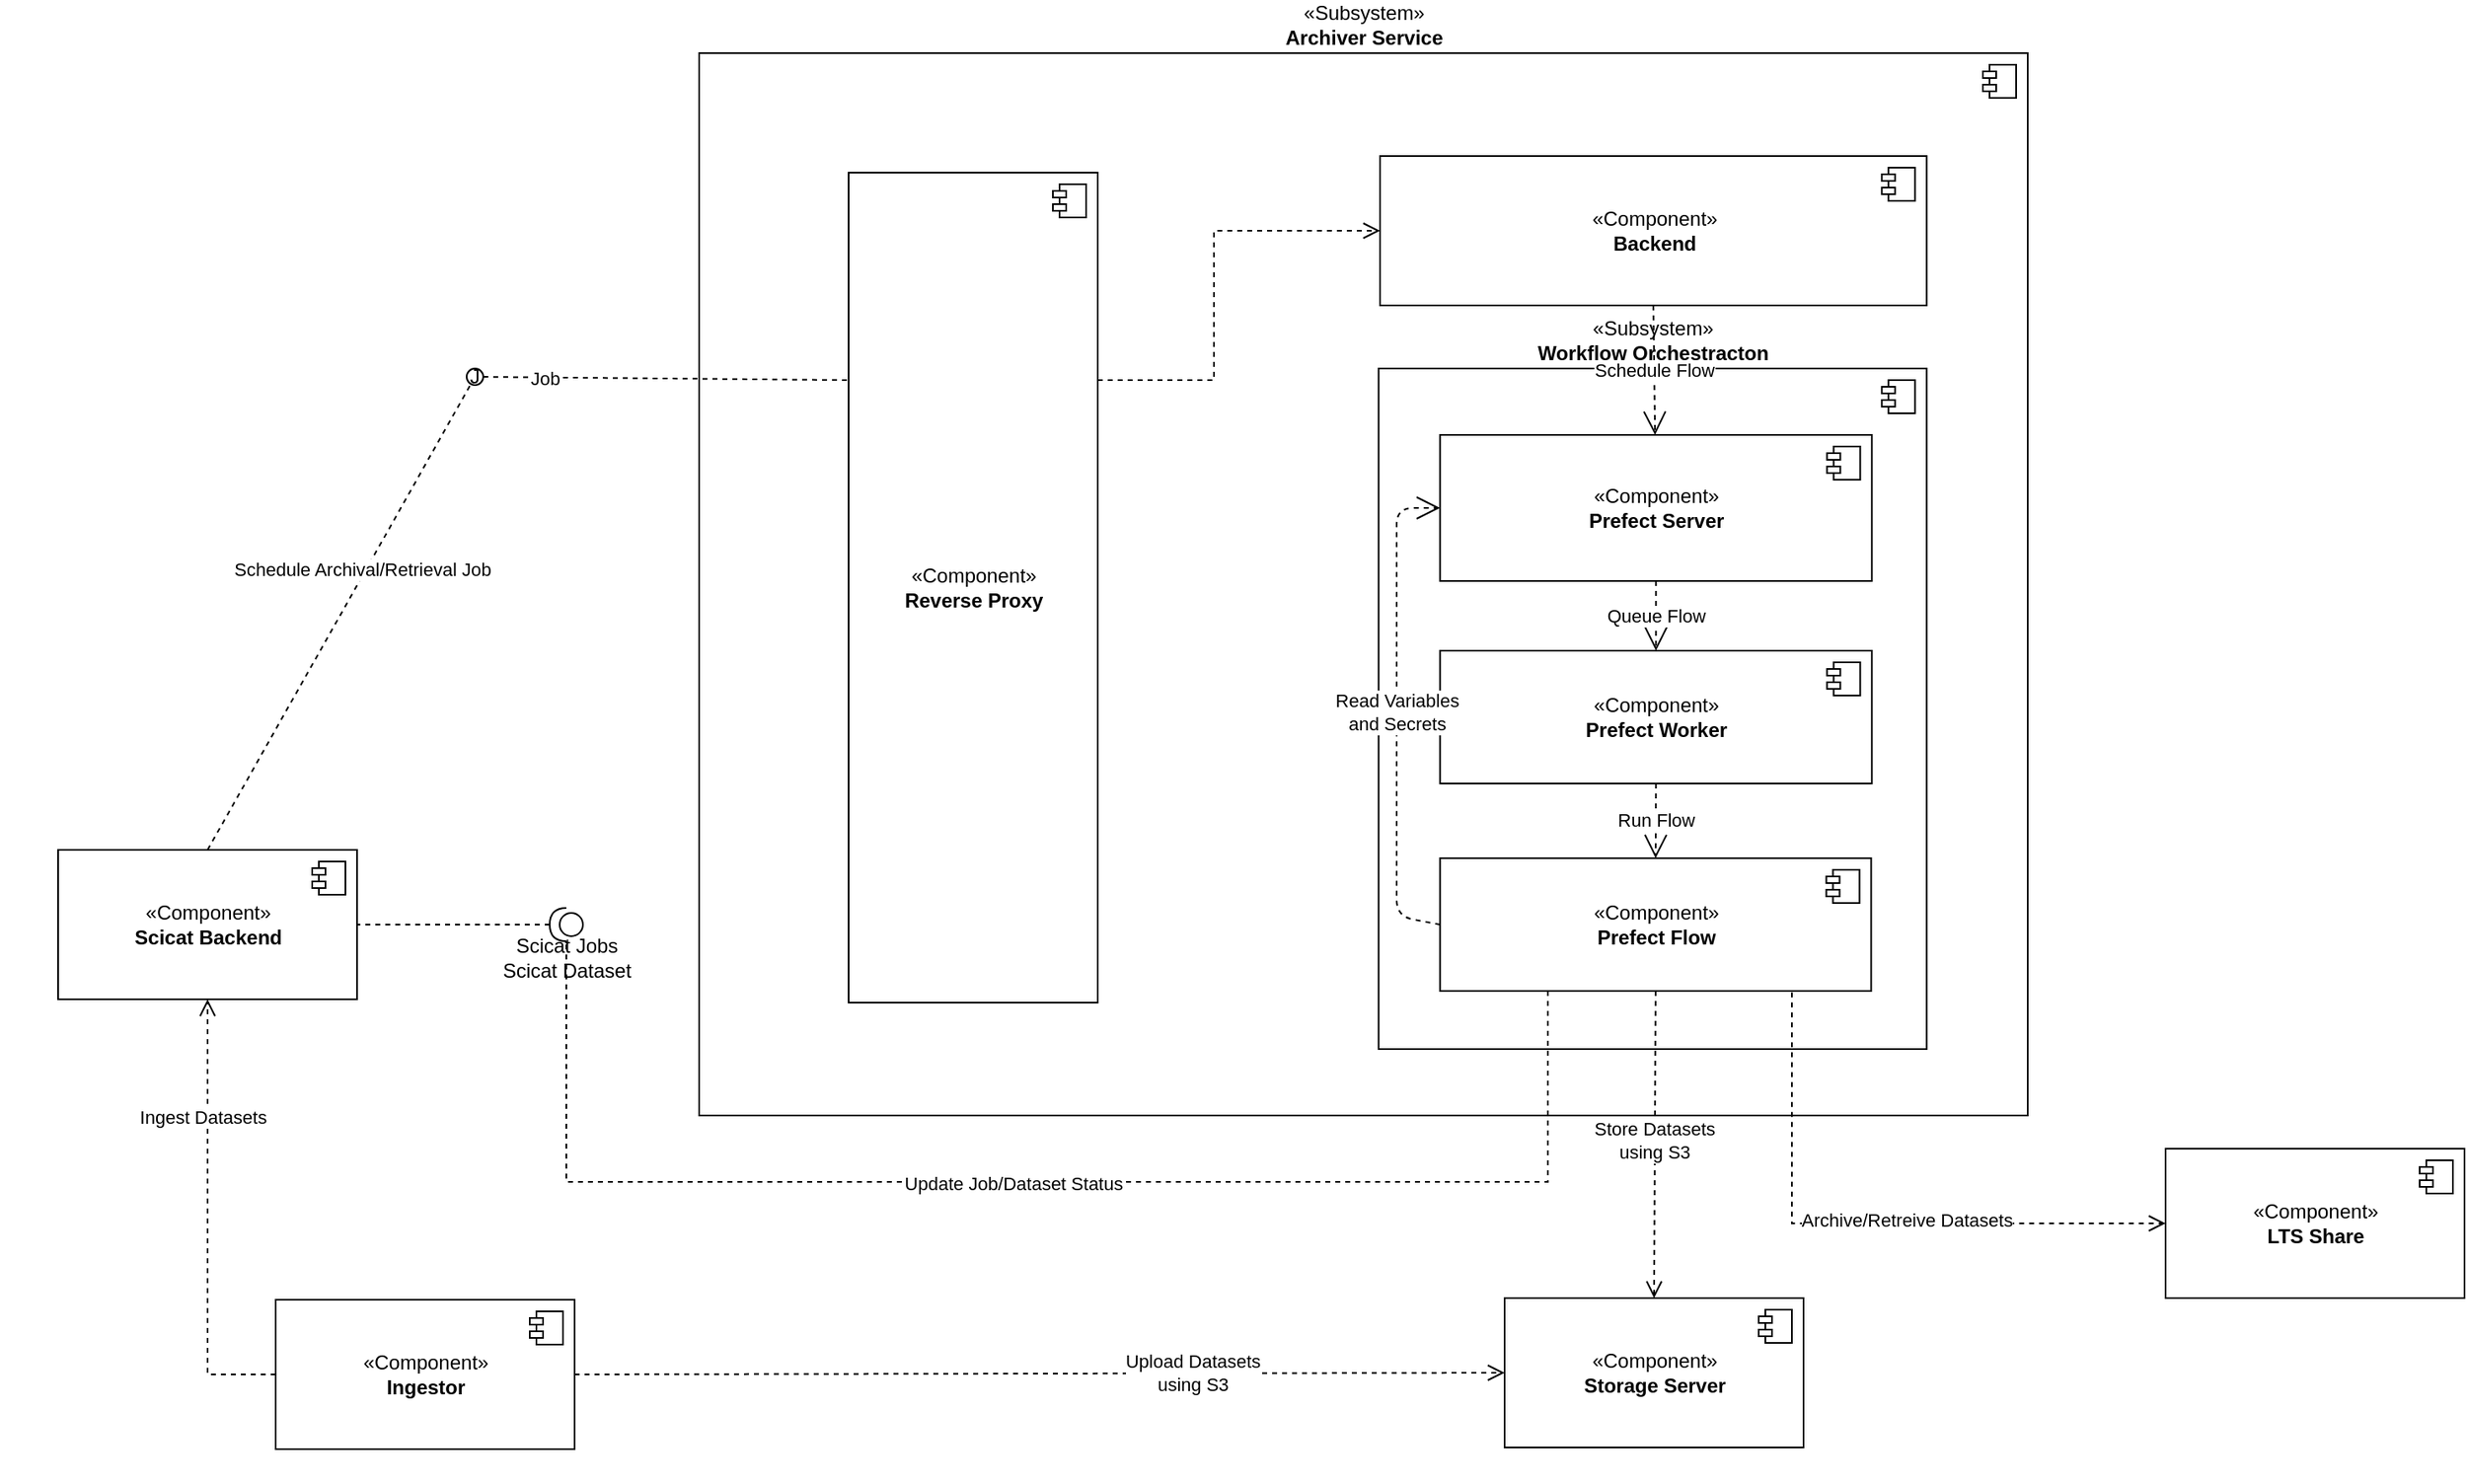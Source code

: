 <mxfile>
    <diagram id="yUpXesffEtbtTizqdA8Y" name="Page-1">
        <mxGraphModel dx="1177" dy="773" grid="1" gridSize="10" guides="1" tooltips="1" connect="1" arrows="1" fold="1" page="1" pageScale="1" pageWidth="850" pageHeight="1100" math="0" shadow="0">
            <root>
                <mxCell id="0"/>
                <mxCell id="1" parent="0"/>
                <mxCell id="69" value="" style="group" vertex="1" connectable="0" parent="1">
                    <mxGeometry x="740" y="40" width="800" height="640" as="geometry"/>
                </mxCell>
                <mxCell id="67" value="«Subsystem»&lt;br&gt;&lt;b&gt;Archiver Service&lt;/b&gt;" style="html=1;dropTarget=0;align=center;labelPosition=center;verticalLabelPosition=top;verticalAlign=bottom;" vertex="1" parent="69">
                    <mxGeometry width="800" height="640" as="geometry"/>
                </mxCell>
                <mxCell id="68" value="" style="shape=module;jettyWidth=8;jettyHeight=4;" vertex="1" parent="67">
                    <mxGeometry x="1" width="20" height="20" relative="1" as="geometry">
                        <mxPoint x="-27" y="7" as="offset"/>
                    </mxGeometry>
                </mxCell>
                <mxCell id="27" value="«Component»&lt;br&gt;&lt;b&gt;Backend&lt;/b&gt;" style="html=1;dropTarget=0;" parent="69" vertex="1">
                    <mxGeometry x="410.003" y="62" width="329.143" height="90" as="geometry"/>
                </mxCell>
                <mxCell id="28" value="" style="shape=module;jettyWidth=8;jettyHeight=4;" parent="27" vertex="1">
                    <mxGeometry x="1" width="20" height="20" relative="1" as="geometry">
                        <mxPoint x="-27" y="7" as="offset"/>
                    </mxGeometry>
                </mxCell>
                <mxCell id="65" value="«Component»&lt;br&gt;&lt;b&gt;Reverse Proxy&lt;/b&gt;" style="html=1;dropTarget=0;" parent="69" vertex="1">
                    <mxGeometry x="90" y="72" width="150" height="500" as="geometry"/>
                </mxCell>
                <mxCell id="66" value="" style="shape=module;jettyWidth=8;jettyHeight=4;" parent="65" vertex="1">
                    <mxGeometry x="1" width="20" height="20" relative="1" as="geometry">
                        <mxPoint x="-27" y="7" as="offset"/>
                    </mxGeometry>
                </mxCell>
                <mxCell id="81" value="" style="edgeStyle=elbowEdgeStyle;elbow=horizontal;endArrow=open;html=1;curved=0;rounded=0;endSize=8;startSize=8;entryX=0;entryY=0.5;entryDx=0;entryDy=0;dashed=1;exitX=1;exitY=0.25;exitDx=0;exitDy=0;endFill=0;" edge="1" parent="69" source="65" target="27">
                    <mxGeometry width="50" height="50" relative="1" as="geometry">
                        <mxPoint x="290.424" y="90" as="sourcePoint"/>
                        <mxPoint x="290" y="258" as="targetPoint"/>
                        <Array as="points">
                            <mxPoint x="310" y="130"/>
                            <mxPoint x="565" y="148"/>
                        </Array>
                    </mxGeometry>
                </mxCell>
                <mxCell id="97" value="" style="group" vertex="1" connectable="0" parent="69">
                    <mxGeometry x="409.15" y="190" width="330" height="410" as="geometry"/>
                </mxCell>
                <mxCell id="93" value="&lt;div style=&quot;text-align: center;&quot;&gt;&lt;span style=&quot;background-color: initial;&quot;&gt;«Subsystem»&lt;/span&gt;&lt;/div&gt;&lt;b&gt;Workflow Orchestracton&lt;/b&gt;" style="html=1;dropTarget=0;labelPosition=center;verticalLabelPosition=top;align=center;verticalAlign=bottom;" vertex="1" parent="97">
                    <mxGeometry width="330" height="410" as="geometry"/>
                </mxCell>
                <mxCell id="94" value="" style="shape=module;jettyWidth=8;jettyHeight=4;" vertex="1" parent="93">
                    <mxGeometry x="1" width="20" height="20" relative="1" as="geometry">
                        <mxPoint x="-27" y="7" as="offset"/>
                    </mxGeometry>
                </mxCell>
                <mxCell id="23" value="«Component»&lt;br&gt;&lt;b&gt;Prefect Server&lt;/b&gt;" style="html=1;dropTarget=0;" parent="97" vertex="1">
                    <mxGeometry x="37" y="40" width="260" height="88" as="geometry"/>
                </mxCell>
                <mxCell id="24" value="" style="shape=module;jettyWidth=8;jettyHeight=4;" parent="23" vertex="1">
                    <mxGeometry x="1" width="20" height="20" relative="1" as="geometry">
                        <mxPoint x="-27" y="7" as="offset"/>
                    </mxGeometry>
                </mxCell>
                <mxCell id="12" value="«Component»&lt;br&gt;&lt;b&gt;Prefect Worker&lt;/b&gt;" style="html=1;dropTarget=0;" parent="97" vertex="1">
                    <mxGeometry x="37" y="170" width="260" height="80" as="geometry"/>
                </mxCell>
                <mxCell id="13" value="" style="shape=module;jettyWidth=8;jettyHeight=4;" parent="12" vertex="1">
                    <mxGeometry x="1" width="20" height="20" relative="1" as="geometry">
                        <mxPoint x="-27" y="7" as="offset"/>
                    </mxGeometry>
                </mxCell>
                <mxCell id="14" value="«Component»&lt;br&gt;&lt;b&gt;Prefect Flow&lt;/b&gt;" style="html=1;dropTarget=0;" parent="97" vertex="1">
                    <mxGeometry x="37" y="295" width="259.57" height="80" as="geometry"/>
                </mxCell>
                <mxCell id="15" value="" style="shape=module;jettyWidth=8;jettyHeight=4;" parent="14" vertex="1">
                    <mxGeometry x="1" width="20" height="20" relative="1" as="geometry">
                        <mxPoint x="-27" y="7" as="offset"/>
                    </mxGeometry>
                </mxCell>
                <mxCell id="89" value="Queue Flow" style="endArrow=open;endSize=12;dashed=1;html=1;exitX=0.5;exitY=1;exitDx=0;exitDy=0;entryX=0.5;entryY=0;entryDx=0;entryDy=0;" edge="1" parent="97" source="23" target="12">
                    <mxGeometry width="160" relative="1" as="geometry">
                        <mxPoint x="1314.434" y="342" as="sourcePoint"/>
                        <mxPoint x="1314.434" y="402" as="targetPoint"/>
                    </mxGeometry>
                </mxCell>
                <mxCell id="92" value="Read Variables&lt;br&gt;and Secrets" style="endArrow=open;endSize=12;dashed=1;html=1;exitX=0;exitY=0.5;exitDx=0;exitDy=0;entryX=0;entryY=0.5;entryDx=0;entryDy=0;" edge="1" parent="97" source="14" target="23">
                    <mxGeometry width="160" relative="1" as="geometry">
                        <mxPoint x="1324.434" y="352" as="sourcePoint"/>
                        <mxPoint x="1324.574" y="410" as="targetPoint"/>
                        <Array as="points">
                            <mxPoint x="10.85" y="330"/>
                            <mxPoint x="10.85" y="240"/>
                            <mxPoint x="10.85" y="84"/>
                        </Array>
                    </mxGeometry>
                </mxCell>
                <mxCell id="91" value="Run Flow" style="endArrow=open;endSize=12;dashed=1;html=1;exitX=0.5;exitY=1;exitDx=0;exitDy=0;entryX=0.5;entryY=0;entryDx=0;entryDy=0;" edge="1" parent="97" source="12" target="14">
                    <mxGeometry width="160" relative="1" as="geometry">
                        <mxPoint x="1314.434" y="492" as="sourcePoint"/>
                        <mxPoint x="1314.574" y="550" as="targetPoint"/>
                    </mxGeometry>
                </mxCell>
                <mxCell id="88" value="Schedule Flow" style="endArrow=open;endSize=12;dashed=1;html=1;exitX=0.5;exitY=1;exitDx=0;exitDy=0;" edge="1" parent="69" source="27" target="23">
                    <mxGeometry width="160" relative="1" as="geometry">
                        <mxPoint x="570" y="170" as="sourcePoint"/>
                        <mxPoint x="730" y="170" as="targetPoint"/>
                    </mxGeometry>
                </mxCell>
                <mxCell id="32" value="" style="group" parent="1" vertex="1" connectable="0">
                    <mxGeometry x="319" y="470" width="250" height="160" as="geometry"/>
                </mxCell>
                <mxCell id="40" value="" style="group" parent="32" vertex="1" connectable="0">
                    <mxGeometry width="250" height="160" as="geometry"/>
                </mxCell>
                <mxCell id="34" value="«Component»&lt;br&gt;&lt;b&gt;Scicat Backend&lt;/b&gt;" style="html=1;dropTarget=0;" parent="40" vertex="1">
                    <mxGeometry x="35" y="50" width="180" height="90" as="geometry"/>
                </mxCell>
                <mxCell id="35" value="" style="shape=module;jettyWidth=8;jettyHeight=4;" parent="34" vertex="1">
                    <mxGeometry x="1" width="20" height="20" relative="1" as="geometry">
                        <mxPoint x="-27" y="7" as="offset"/>
                    </mxGeometry>
                </mxCell>
                <mxCell id="36" value="" style="group" parent="1" vertex="1" connectable="0">
                    <mxGeometry x="1190" y="740" width="250" height="160" as="geometry"/>
                </mxCell>
                <mxCell id="38" value="«Component»&lt;br&gt;&lt;b&gt;Storage Server&lt;/b&gt;" style="html=1;dropTarget=0;" parent="36" vertex="1">
                    <mxGeometry x="35" y="50" width="180" height="90" as="geometry"/>
                </mxCell>
                <mxCell id="39" value="" style="shape=module;jettyWidth=8;jettyHeight=4;" parent="38" vertex="1">
                    <mxGeometry x="1" width="20" height="20" relative="1" as="geometry">
                        <mxPoint x="-27" y="7" as="offset"/>
                    </mxGeometry>
                </mxCell>
                <mxCell id="44" value="" style="group" parent="1" vertex="1" connectable="0">
                    <mxGeometry x="450" y="741" width="250" height="160" as="geometry"/>
                </mxCell>
                <mxCell id="46" value="«Component»&lt;br&gt;&lt;b&gt;Ingestor&lt;/b&gt;" style="html=1;dropTarget=0;" parent="44" vertex="1">
                    <mxGeometry x="35" y="50" width="180" height="90" as="geometry"/>
                </mxCell>
                <mxCell id="47" value="" style="shape=module;jettyWidth=8;jettyHeight=4;" parent="46" vertex="1">
                    <mxGeometry x="1" width="20" height="20" relative="1" as="geometry">
                        <mxPoint x="-27" y="7" as="offset"/>
                    </mxGeometry>
                </mxCell>
                <mxCell id="48" value="" style="edgeStyle=elbowEdgeStyle;elbow=horizontal;endArrow=open;html=1;curved=0;rounded=0;endSize=8;startSize=8;entryX=0.5;entryY=0;entryDx=0;entryDy=0;dashed=1;exitX=0.5;exitY=1;exitDx=0;exitDy=0;endFill=0;" parent="1" source="14" target="38" edge="1">
                    <mxGeometry width="50" height="50" relative="1" as="geometry">
                        <mxPoint x="1290" y="710" as="sourcePoint"/>
                        <mxPoint x="1320" y="640" as="targetPoint"/>
                        <Array as="points">
                            <mxPoint x="1315" y="720"/>
                            <mxPoint x="1590" y="680"/>
                        </Array>
                    </mxGeometry>
                </mxCell>
                <mxCell id="83" value="Store Datasets&lt;br&gt;using S3" style="edgeLabel;html=1;align=center;verticalAlign=middle;resizable=0;points=[];" vertex="1" connectable="0" parent="48">
                    <mxGeometry x="-0.021" relative="1" as="geometry">
                        <mxPoint as="offset"/>
                    </mxGeometry>
                </mxCell>
                <mxCell id="50" value="" style="edgeStyle=elbowEdgeStyle;elbow=horizontal;endArrow=open;html=1;curved=0;rounded=0;endSize=8;startSize=8;entryX=0;entryY=0.5;entryDx=0;entryDy=0;dashed=1;jumpStyle=gap;startArrow=none;exitX=1;exitY=0.5;exitDx=0;exitDy=0;endFill=0;" parent="1" source="46" target="38" edge="1">
                    <mxGeometry width="50" height="50" relative="1" as="geometry">
                        <mxPoint x="1560" y="850" as="sourcePoint"/>
                        <mxPoint x="1205" y="395" as="targetPoint"/>
                        <Array as="points">
                            <mxPoint x="980" y="880"/>
                        </Array>
                    </mxGeometry>
                </mxCell>
                <mxCell id="82" value="Upload Datasets&lt;br&gt;using S3" style="edgeLabel;html=1;align=center;verticalAlign=middle;resizable=0;points=[];" vertex="1" connectable="0" parent="50">
                    <mxGeometry x="0.328" relative="1" as="geometry">
                        <mxPoint as="offset"/>
                    </mxGeometry>
                </mxCell>
                <mxCell id="51" value="" style="edgeStyle=elbowEdgeStyle;elbow=horizontal;endArrow=open;html=1;curved=0;rounded=0;endSize=8;startSize=8;exitX=0;exitY=0.5;exitDx=0;exitDy=0;dashed=1;entryX=0.5;entryY=1;entryDx=0;entryDy=0;endFill=0;" parent="1" source="46" target="34" edge="1">
                    <mxGeometry width="50" height="50" relative="1" as="geometry">
                        <mxPoint x="1015" y="882.5" as="sourcePoint"/>
                        <mxPoint x="230" y="710" as="targetPoint"/>
                        <Array as="points">
                            <mxPoint x="444" y="730"/>
                        </Array>
                    </mxGeometry>
                </mxCell>
                <mxCell id="85" value="Ingest Datasets" style="edgeLabel;html=1;align=center;verticalAlign=middle;resizable=0;points=[];" vertex="1" connectable="0" parent="51">
                    <mxGeometry x="0.468" y="3" relative="1" as="geometry">
                        <mxPoint as="offset"/>
                    </mxGeometry>
                </mxCell>
                <mxCell id="54" value="" style="rounded=0;orthogonalLoop=1;jettySize=auto;html=1;endArrow=none;endFill=0;sketch=0;targetPerimeterSpacing=0;dashed=1;fontFamily=Helvetica;fontSize=11;fontColor=default;align=center;startSize=8;endSize=8;strokeColor=default;edgeStyle=elbowEdgeStyle;elbow=horizontal;startArrow=none;" parent="1" source="64" target="34" edge="1">
                    <mxGeometry width="50" height="50" relative="1" as="geometry">
                        <mxPoint x="1015" y="882.5" as="sourcePoint"/>
                        <mxPoint x="1205" y="395" as="targetPoint"/>
                        <Array as="points"/>
                    </mxGeometry>
                </mxCell>
                <mxCell id="57" value="" style="rounded=0;orthogonalLoop=1;jettySize=auto;html=1;endArrow=none;endFill=0;sketch=0;sourcePerimeterSpacing=0;targetPerimeterSpacing=0;dashed=1;jumpStyle=arc;exitX=0.5;exitY=0;exitDx=0;exitDy=0;" parent="1" source="34" target="59" edge="1">
                    <mxGeometry relative="1" as="geometry">
                        <mxPoint x="620" y="265" as="sourcePoint"/>
                    </mxGeometry>
                </mxCell>
                <mxCell id="86" value="Schedule Archival/Retrieval Job" style="edgeLabel;html=1;align=center;verticalAlign=middle;resizable=0;points=[];" vertex="1" connectable="0" parent="57">
                    <mxGeometry x="0.198" y="2" relative="1" as="geometry">
                        <mxPoint as="offset"/>
                    </mxGeometry>
                </mxCell>
                <mxCell id="63" value="" style="rounded=0;orthogonalLoop=1;jettySize=auto;html=1;endArrow=none;endFill=0;sketch=0;sourcePerimeterSpacing=0;dashed=1;fontFamily=Helvetica;fontSize=11;fontColor=default;align=center;startSize=8;endSize=8;strokeColor=default;edgeStyle=elbowEdgeStyle;elbow=horizontal;exitX=0.25;exitY=1;exitDx=0;exitDy=0;" parent="1" source="14" target="64" edge="1">
                    <mxGeometry width="50" height="50" relative="1" as="geometry">
                        <mxPoint x="825" y="895" as="sourcePoint"/>
                        <mxPoint x="335" y="565" as="targetPoint"/>
                        <Array as="points">
                            <mxPoint x="1010" y="720"/>
                        </Array>
                    </mxGeometry>
                </mxCell>
                <mxCell id="87" value="Update Job/Dataset Status" style="edgeLabel;html=1;align=center;verticalAlign=middle;resizable=0;points=[];" vertex="1" connectable="0" parent="63">
                    <mxGeometry x="0.027" y="1" relative="1" as="geometry">
                        <mxPoint as="offset"/>
                    </mxGeometry>
                </mxCell>
                <mxCell id="64" value="Scicat Jobs&lt;br&gt;Scicat Dataset" style="shape=providedRequiredInterface;html=1;verticalLabelPosition=bottom;sketch=0;flipV=1;flipH=1;" parent="1" vertex="1">
                    <mxGeometry x="650" y="555" width="20" height="20" as="geometry"/>
                </mxCell>
                <mxCell id="29" value="«Component»&lt;br&gt;&lt;b&gt;LTS Share&lt;/b&gt;" style="html=1;dropTarget=0;" parent="1" vertex="1">
                    <mxGeometry x="1623" y="700" width="180" height="90" as="geometry"/>
                </mxCell>
                <mxCell id="30" value="" style="shape=module;jettyWidth=8;jettyHeight=4;" parent="29" vertex="1">
                    <mxGeometry x="1" width="20" height="20" relative="1" as="geometry">
                        <mxPoint x="-27" y="7" as="offset"/>
                    </mxGeometry>
                </mxCell>
                <mxCell id="49" value="" style="edgeStyle=elbowEdgeStyle;elbow=horizontal;endArrow=open;html=1;curved=0;rounded=0;endSize=8;startSize=8;entryX=0;entryY=0.5;entryDx=0;entryDy=0;exitX=0.75;exitY=1;exitDx=0;exitDy=0;dashed=1;jumpStyle=arc;startArrow=none;startFill=0;endFill=0;" parent="1" source="14" target="29" edge="1">
                    <mxGeometry width="50" height="50" relative="1" as="geometry">
                        <mxPoint x="1015" y="882.5" as="sourcePoint"/>
                        <mxPoint x="1205" y="395" as="targetPoint"/>
                        <Array as="points">
                            <mxPoint x="1398" y="680"/>
                        </Array>
                    </mxGeometry>
                </mxCell>
                <mxCell id="84" value="Archive/Retreive Datasets" style="edgeLabel;html=1;align=center;verticalAlign=middle;resizable=0;points=[];" vertex="1" connectable="0" parent="49">
                    <mxGeometry x="0.181" y="2" relative="1" as="geometry">
                        <mxPoint as="offset"/>
                    </mxGeometry>
                </mxCell>
                <mxCell id="58" value="" style="rounded=0;orthogonalLoop=1;jettySize=auto;html=1;endArrow=none;endFill=0;sketch=0;sourcePerimeterSpacing=0;targetPerimeterSpacing=0;dashed=1;fontFamily=Helvetica;fontSize=11;fontColor=default;align=center;endSize=6;strokeColor=default;strokeWidth=1;entryX=0;entryY=0.25;entryDx=0;entryDy=0;" parent="1" source="59" target="65" edge="1">
                    <mxGeometry relative="1" as="geometry">
                        <mxPoint x="829" y="238" as="sourcePoint"/>
                        <mxPoint x="640" y="210" as="targetPoint"/>
                    </mxGeometry>
                </mxCell>
                <mxCell id="80" value="Job" style="edgeLabel;html=1;align=center;verticalAlign=middle;resizable=0;points=[];" vertex="1" connectable="0" parent="58">
                    <mxGeometry x="-0.668" relative="1" as="geometry">
                        <mxPoint as="offset"/>
                    </mxGeometry>
                </mxCell>
                <object label="J" id="59">
                    <mxCell style="ellipse;whiteSpace=wrap;html=1;align=center;aspect=fixed;resizable=0;points=[];outlineConnect=0;sketch=0;" parent="1" vertex="1">
                        <mxGeometry x="600" y="230" width="10" height="10" as="geometry"/>
                    </mxCell>
                </object>
            </root>
        </mxGraphModel>
    </diagram>
</mxfile>